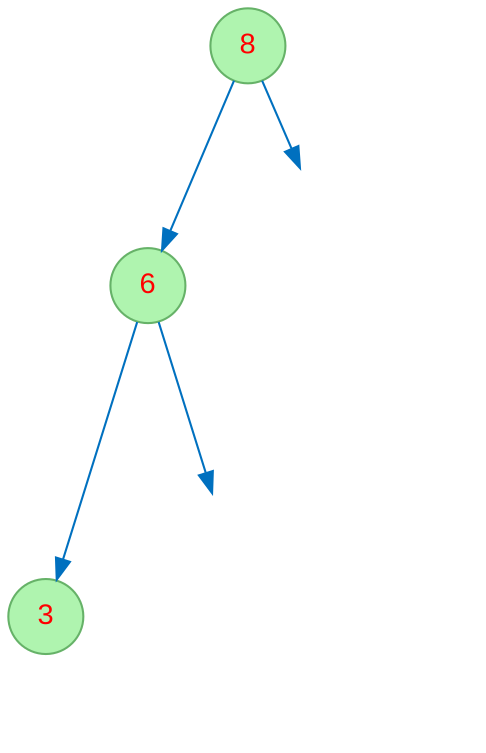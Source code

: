 digraph tree1_RotatedAt_6 {
node [fontname="Arial", fontcolor=red, shape=circle, style=filled, color="#66B268", fillcolor="#AFF4AF" ];
edge [color = "#0070BF"];
1147985808 [label="8"];
1147985808 -> 1349277854;
1349277854 [label="6"];
1349277854 -> 1775282465;
1775282465 [label="3"];
l1349277854 [style=invis];
1349277854 -> l1349277854;
l1147985808 [style=invis];
1147985808 -> l1147985808;
}
